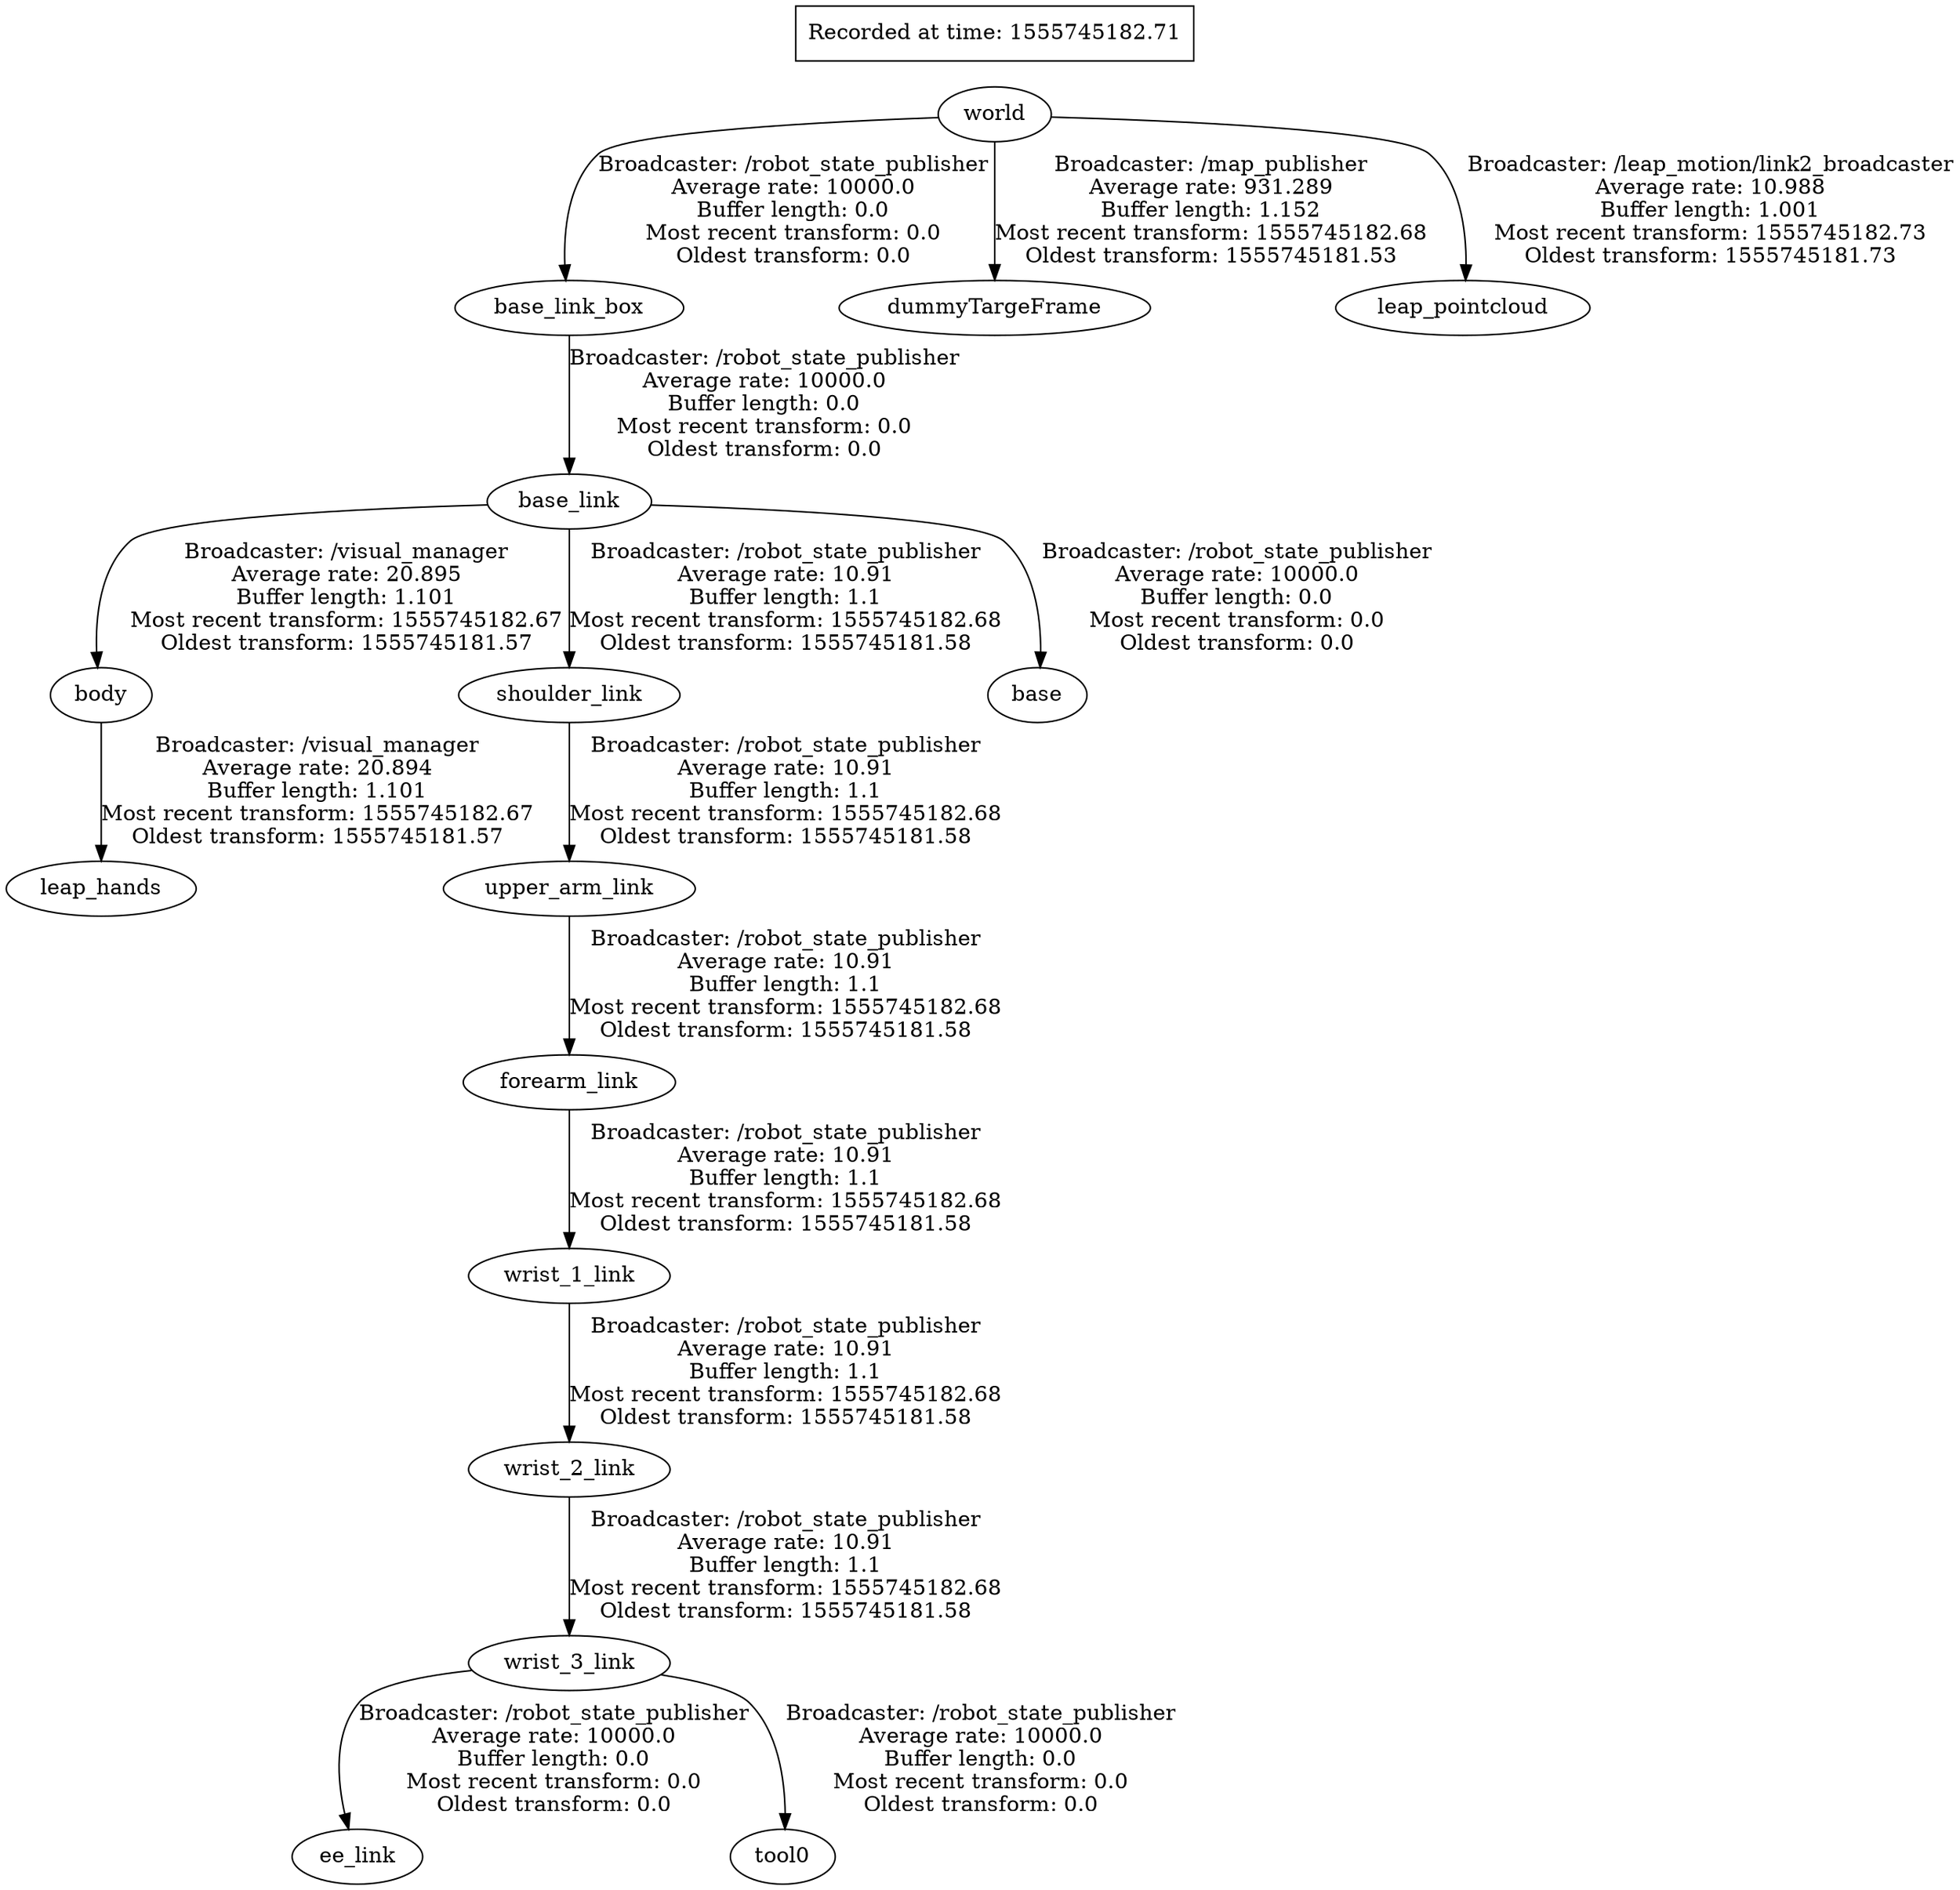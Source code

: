 digraph graphname {
	graph [bb="0,0,989.05,1232",
		compound=True,
		rank=same,
		rankdir=TB,
		ranksep=0.2
	];
	node [label="\N"];
	base_link	 [height=0.5,
		label=base_link,
		pos="288.05,907",
		shape=ellipse,
		width=1.2277];
	body	 [height=0.5,
		label=body,
		pos="50.046,780",
		shape=ellipse,
		width=0.79437];
	base_link -> body	 [label="Broadcaster: /visual_manager\nAverage rate: 20.895\nBuffer length: 1.101\nMost recent transform: 1555745182.67\nOldest transform: 1555745181.57",
		lp="176.55,843.5",
		penwidth=1,
		pos="e,47.775,797.99 243.52,906.92 186.91,907.1 93.583,903.78 69.046,881 49.37,862.73 46.356,830.92 47.158,808.08"];
	shoulder_link	 [height=0.5,
		label=shoulder_link,
		pos="288.05,780",
		shape=ellipse,
		width=1.6429];
	base_link -> shoulder_link	 [label="Broadcaster: /robot_state_publisher\nAverage rate: 10.91\nBuffer length: 1.1\nMost recent transform: 1555745182.68\nOldest transform: 1555745181.58",
		lp="395.55,843.5",
		penwidth=1,
		pos="e,288.05,798.31 288.05,888.88 288.05,868.15 288.05,832.95 288.05,808.42"];
	base	 [height=0.5,
		label=base,
		pos="526.05,780",
		shape=ellipse,
		width=0.75];
	base_link -> base	 [label="Broadcaster: /robot_state_publisher\nAverage rate: 10000.0\nBuffer length: 0.0\nMost recent transform: 0.0\nOldest transform: 0.0",
		lp="624.55,843.5",
		penwidth=1,
		pos="e,527.74,798.05 332.35,906.73 388.12,906.68 479.61,903.08 504.05,881 524.09,862.89 528.09,831.05 528.03,808.16"];
	leap_hands	 [height=0.5,
		label=leap_hands,
		pos="50.046,653",
		shape=ellipse,
		width=1.3902];
	body -> leap_hands	 [label="Broadcaster: /visual_manager\nAverage rate: 20.894\nBuffer length: 1.101\nMost recent transform: 1555745182.67\nOldest transform: 1555745181.57",
		lp="157.55,716.5",
		penwidth=1,
		pos="e,50.046,671.31 50.046,761.88 50.046,741.15 50.046,705.95 50.046,681.42"];
	world	 [height=0.5,
		label=world,
		pos="504.05,1161",
		shape=ellipse,
		width=0.86659];
	base_link_box	 [height=0.5,
		label=base_link_box,
		pos="288.05,1034",
		shape=ellipse,
		width=1.7151];
	world -> base_link_box	 [label="Broadcaster: /robot_state_publisher\nAverage rate: 10000.0\nBuffer length: 0.0\nMost recent transform: 0.0\nOldest transform: 0.0",
		lp="403.55,1097.5",
		penwidth=1,
		pos="e,285.78,1052.3 472.75,1160.3 423.31,1160.2 330.34,1156.9 307.05,1135 287.6,1116.7 284.49,1085.2 285.2,1062.4"];
	dummyTargeFrame	 [height=0.5,
		label=dummyTargeFrame,
		pos="504.05,1034",
		shape=ellipse,
		width=2.2748];
	world -> dummyTargeFrame	 [label="Broadcaster: /map_publisher\nAverage rate: 931.289\nBuffer length: 1.152\nMost recent transform: 1555745182.68\nOldest transform: 1555745181.53",
		lp="611.55,1097.5",
		penwidth=1,
		pos="e,504.05,1052.3 504.05,1142.9 504.05,1122.1 504.05,1087 504.05,1062.4"];
	leap_pointcloud	 [height=0.5,
		label=leap_pointcloud,
		pos="742.05,1034",
		shape=ellipse,
		width=1.8776];
	world -> leap_pointcloud	 [label="Broadcaster: /leap_motion/link2_broadcaster\nAverage rate: 10.988\nBuffer length: 1.001\nMost recent transform: 1555745182.73\nOldest transform: 1555745181.73",
		lp="866.55,1097.5",
		penwidth=1,
		pos="e,743.74,1052 535.25,1160.7 588.46,1161.1 693.58,1158.9 720.05,1135 740.09,1116.9 744.09,1085.1 744.03,1062.2"];
	base_link_box -> base_link	 [label="Broadcaster: /robot_state_publisher\nAverage rate: 10000.0\nBuffer length: 0.0\nMost recent transform: 0.0\nOldest transform: 0.0",
		lp="384.55,970.5",
		penwidth=1,
		pos="e,288.05,925.31 288.05,1015.9 288.05,995.15 288.05,959.95 288.05,935.42"];
	wrist_3_link	 [height=0.5,
		label=wrist_3_link,
		pos="288.05,145",
		shape=ellipse,
		width=1.5346];
	ee_link	 [height=0.5,
		label=ee_link,
		pos="180.05,18",
		shape=ellipse,
		width=1.011];
	wrist_3_link -> ee_link	 [label="Broadcaster: /robot_state_publisher\nAverage rate: 10000.0\nBuffer length: 0.0\nMost recent transform: 0.0\nOldest transform: 0.0",
		lp="277.55,81.5",
		penwidth=1,
		pos="e,174.47,35.951 236.77,138.09 212.97,134.18 188.32,128.08 181.05,119 164.74,98.65 167.22,67.752 172.06,45.691"];
	tool0	 [height=0.5,
		label=tool0,
		pos="396.05,18",
		shape=ellipse,
		width=0.79437];
	wrist_3_link -> tool0	 [label="Broadcaster: /robot_state_publisher\nAverage rate: 10000.0\nBuffer length: 0.0\nMost recent transform: 0.0\nOldest transform: 0.0",
		lp="494.55,81.5",
		penwidth=1,
		pos="e,397.22,36.256 339.81,138.36 352.5,134.65 365.02,128.65 374.05,119 392.21,99.591 396.66,68.738 397.22,46.432"];
	wrist_2_link	 [height=0.5,
		label=wrist_2_link,
		pos="288.05,272",
		shape=ellipse,
		width=1.5346];
	wrist_2_link -> wrist_3_link	 [label="Broadcaster: /robot_state_publisher\nAverage rate: 10.91\nBuffer length: 1.1\nMost recent transform: 1555745182.68\nOldest transform: 1555745181.58",
		lp="395.55,208.5",
		penwidth=1,
		pos="e,288.05,163.31 288.05,253.88 288.05,233.15 288.05,197.95 288.05,173.42"];
	upper_arm_link	 [height=0.5,
		label=upper_arm_link,
		pos="288.05,653",
		shape=ellipse,
		width=1.8776];
	shoulder_link -> upper_arm_link	 [label="Broadcaster: /robot_state_publisher\nAverage rate: 10.91\nBuffer length: 1.1\nMost recent transform: 1555745182.68\nOldest transform: 1555745181.58",
		lp="395.55,716.5",
		penwidth=1,
		pos="e,288.05,671.31 288.05,761.88 288.05,741.15 288.05,705.95 288.05,681.42"];
	forearm_link	 [height=0.5,
		label=forearm_link,
		pos="288.05,526",
		shape=ellipse,
		width=1.5887];
	upper_arm_link -> forearm_link	 [label="Broadcaster: /robot_state_publisher\nAverage rate: 10.91\nBuffer length: 1.1\nMost recent transform: 1555745182.68\nOldest transform: 1555745181.58",
		lp="395.55,589.5",
		penwidth=1,
		pos="e,288.05,544.31 288.05,634.88 288.05,614.15 288.05,578.95 288.05,554.42"];
	wrist_1_link	 [height=0.5,
		label=wrist_1_link,
		pos="288.05,399",
		shape=ellipse,
		width=1.5346];
	forearm_link -> wrist_1_link	 [label="Broadcaster: /robot_state_publisher\nAverage rate: 10.91\nBuffer length: 1.1\nMost recent transform: 1555745182.68\nOldest transform: 1555745181.58",
		lp="395.55,462.5",
		penwidth=1,
		pos="e,288.05,417.31 288.05,507.88 288.05,487.15 288.05,451.95 288.05,427.42"];
	wrist_1_link -> wrist_2_link	 [label="Broadcaster: /robot_state_publisher\nAverage rate: 10.91\nBuffer length: 1.1\nMost recent transform: 1555745182.68\nOldest transform: 1555745181.58",
		lp="395.55,335.5",
		penwidth=1,
		pos="e,288.05,290.31 288.05,380.88 288.05,360.15 288.05,324.95 288.05,300.42"];
	"_22Recorded_20at_20time_3A_201555745182.71_22"	 [height=0.5,
		label="Recorded at time: 1555745182.71",
		pos="504.05,1214",
		shape=box,
		width=2.8194];
	"_22Recorded_20at_20time_3A_201555745182.71_22" -> world	 [penwidth=1,
		pos="e,504.05,1179.2 504.05,1195.7 504.05,1193.7 504.05,1191.5 504.05,1189.3",
		style=invis];
}
